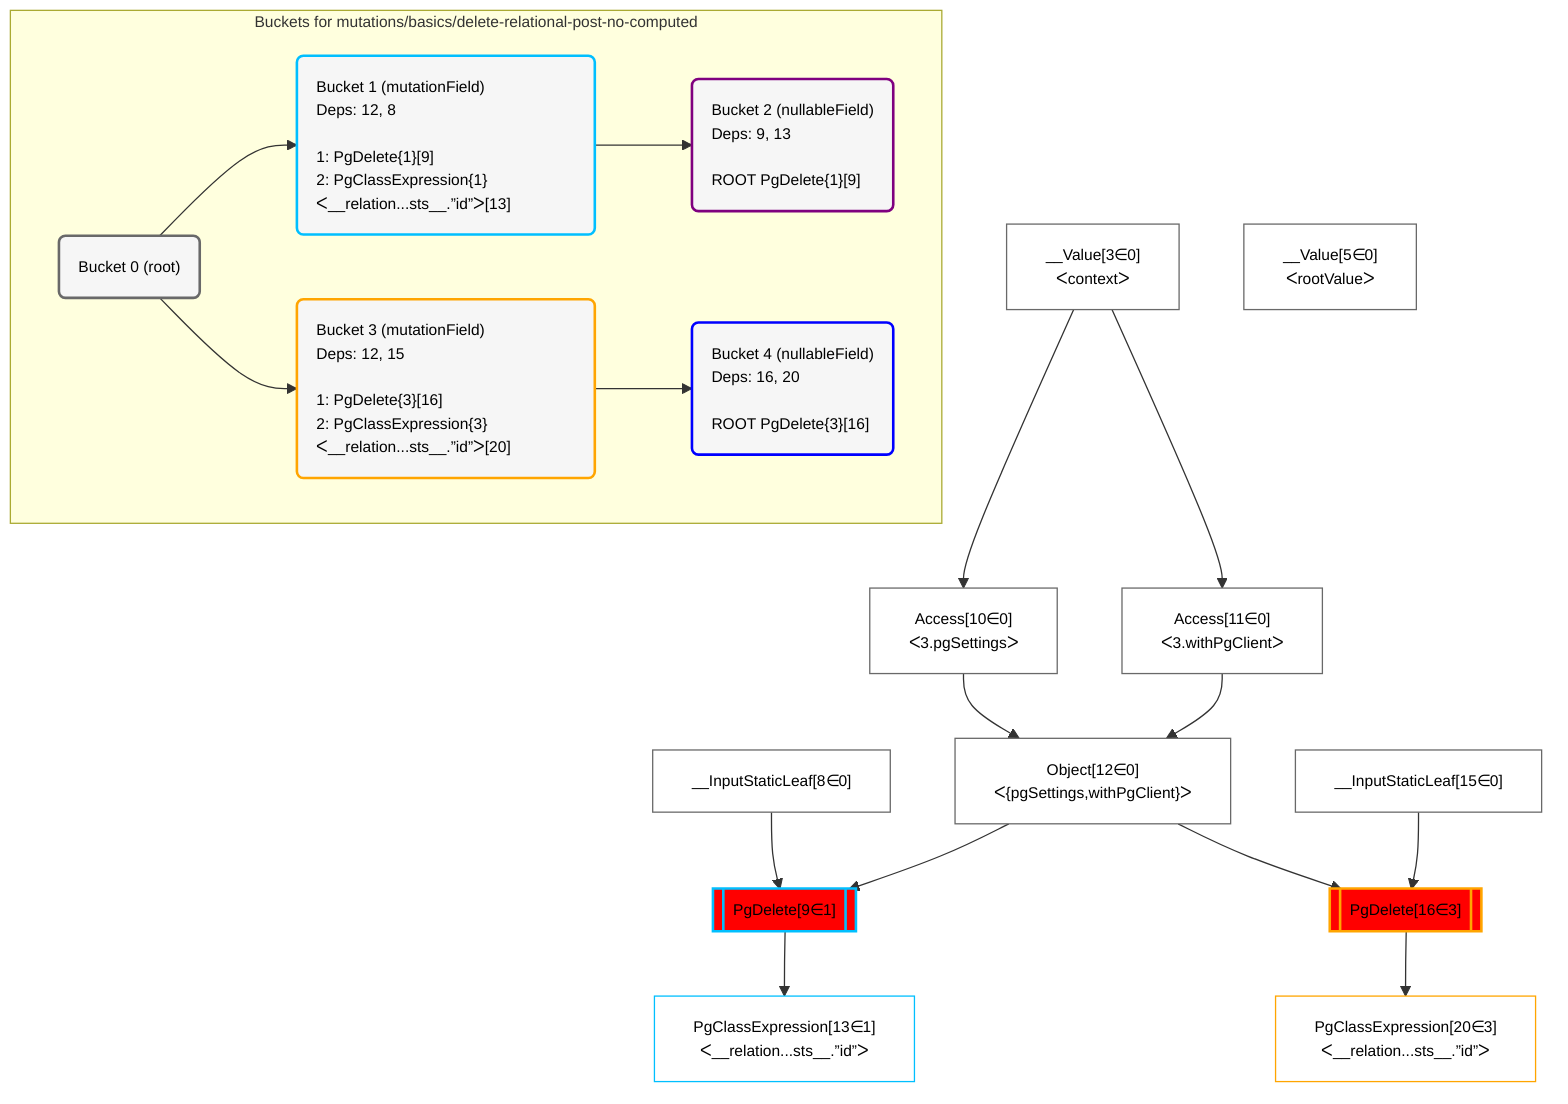 %%{init: {'themeVariables': { 'fontSize': '12px'}}}%%
graph TD
    classDef path fill:#eee,stroke:#000,color:#000
    classDef plan fill:#fff,stroke-width:1px,color:#000
    classDef itemplan fill:#fff,stroke-width:2px,color:#000
    classDef sideeffectplan fill:#f00,stroke-width:2px,color:#000
    classDef bucket fill:#f6f6f6,color:#000,stroke-width:2px,text-align:left


    %% define steps
    __Value3["__Value[3∈0]<br />ᐸcontextᐳ"]:::plan
    __Value5["__Value[5∈0]<br />ᐸrootValueᐳ"]:::plan
    __InputStaticLeaf8["__InputStaticLeaf[8∈0]"]:::plan
    Access10["Access[10∈0]<br />ᐸ3.pgSettingsᐳ"]:::plan
    Access11["Access[11∈0]<br />ᐸ3.withPgClientᐳ"]:::plan
    Object12["Object[12∈0]<br />ᐸ{pgSettings,withPgClient}ᐳ"]:::plan
    PgDelete9[["PgDelete[9∈1]"]]:::sideeffectplan
    PgClassExpression13["PgClassExpression[13∈1]<br />ᐸ__relation...sts__.”id”ᐳ"]:::plan
    __InputStaticLeaf15["__InputStaticLeaf[15∈0]"]:::plan
    PgDelete16[["PgDelete[16∈3]"]]:::sideeffectplan
    PgClassExpression20["PgClassExpression[20∈3]<br />ᐸ__relation...sts__.”id”ᐳ"]:::plan

    %% plan dependencies
    __Value3 --> Access10
    __Value3 --> Access11
    Access10 & Access11 --> Object12
    Object12 & __InputStaticLeaf8 --> PgDelete9
    PgDelete9 --> PgClassExpression13
    Object12 & __InputStaticLeaf15 --> PgDelete16
    PgDelete16 --> PgClassExpression20

    subgraph "Buckets for mutations/basics/delete-relational-post-no-computed"
    Bucket0("Bucket 0 (root)"):::bucket
    classDef bucket0 stroke:#696969
    class Bucket0,__Value3,__Value5,__InputStaticLeaf8,Access10,Access11,Object12,__InputStaticLeaf15 bucket0
    Bucket1("Bucket 1 (mutationField)<br />Deps: 12, 8<br /><br />1: PgDelete{1}[9]<br />2: PgClassExpression{1}ᐸ__relation...sts__.”id”ᐳ[13]"):::bucket
    classDef bucket1 stroke:#00bfff
    class Bucket1,PgDelete9,PgClassExpression13 bucket1
    Bucket2("Bucket 2 (nullableField)<br />Deps: 9, 13<br /><br />ROOT PgDelete{1}[9]"):::bucket
    classDef bucket2 stroke:#7f007f
    class Bucket2 bucket2
    Bucket3("Bucket 3 (mutationField)<br />Deps: 12, 15<br /><br />1: PgDelete{3}[16]<br />2: PgClassExpression{3}ᐸ__relation...sts__.”id”ᐳ[20]"):::bucket
    classDef bucket3 stroke:#ffa500
    class Bucket3,PgDelete16,PgClassExpression20 bucket3
    Bucket4("Bucket 4 (nullableField)<br />Deps: 16, 20<br /><br />ROOT PgDelete{3}[16]"):::bucket
    classDef bucket4 stroke:#0000ff
    class Bucket4 bucket4
    Bucket0 --> Bucket1 & Bucket3
    Bucket1 --> Bucket2
    Bucket3 --> Bucket4
    end
